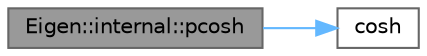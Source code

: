 digraph "Eigen::internal::pcosh"
{
 // LATEX_PDF_SIZE
  bgcolor="transparent";
  edge [fontname=Helvetica,fontsize=10,labelfontname=Helvetica,labelfontsize=10];
  node [fontname=Helvetica,fontsize=10,shape=box,height=0.2,width=0.4];
  rankdir="LR";
  Node1 [id="Node000001",label="Eigen::internal::pcosh",height=0.2,width=0.4,color="gray40", fillcolor="grey60", style="filled", fontcolor="black",tooltip=" "];
  Node1 -> Node2 [id="edge1_Node000001_Node000002",color="steelblue1",style="solid",tooltip=" "];
  Node2 [id="Node000002",label="cosh",height=0.2,width=0.4,color="grey40", fillcolor="white", style="filled",URL="$_array_cwise_unary_ops_8h.html#ada19e3b661917a4cd32736c1cead1a04",tooltip=" "];
}
